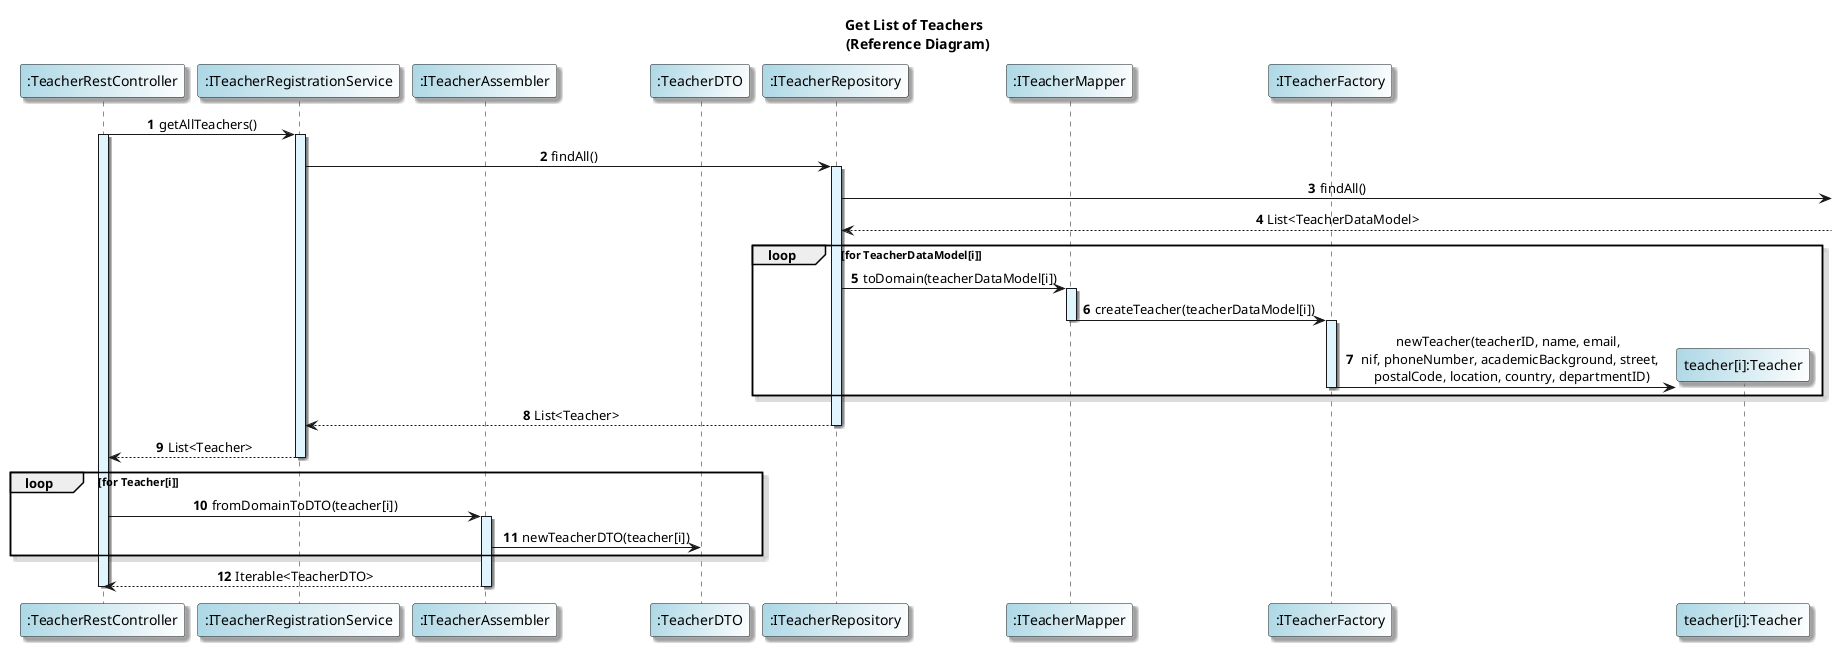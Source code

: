 @startuml
title Get List of Teachers \n (Reference Diagram)

skinparam titleFontName "Verdana"
skinparam defaultFontName "Verdana"
skinparam defaultTextAlignment center
skinparam shadowing true
skinparam actorBackgroundColor #lightblue
skinparam participantBackgroundColor #lightblue/white

autonumber

participant ":TeacherRestController" as C  #lightblue/white
participant ":ITeacherRegistrationService" as TS #lightblue/white
participant ":ITeacherAssembler" as TM #lightblue/white
participant ":TeacherDTO" as TDTO #lightblue/white
participant ":ITeacherRepository" as TR #lightblue/white
participant ":ITeacherMapper" as M #lightblue/white
participant ":ITeacherFactory" as TF #lightblue/white
participant "teacher[i]:Teacher" as T #lightblue/white


C -> TS: getAllTeachers()
activate C  #E1F5FE

activate TS  #E1F5FE
TS -> TR: findAll()
activate TR #E1F5FE

TR -> : findAll()
TR <-- : List<TeacherDataModel>

loop for TeacherDataModel[i]
TR -> M: toDomain(teacherDataModel[i])
activate M #E1F5FE
M -> TF: createTeacher(teacherDataModel[i])
deactivate M
activate TF #E1F5FE
TF -> T**: newTeacher(teacherID, name, email, \n nif, phoneNumber, academicBackground, street, \n postalCode, location, country, departmentID)
deactivate TF
end

TR --> TS --: List<Teacher>
deactivate TR
TS --> C: List<Teacher>
deactivate TS

loop for Teacher[i]
C -> TM: fromDomainToDTO(teacher[i])
activate TM #E1F5FE
TM -> TDTO: newTeacherDTO(teacher[i])
end


TM --> C: Iterable<TeacherDTO>
deactivate TM

deactivate C
@enduml
